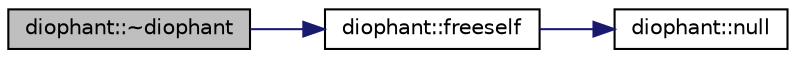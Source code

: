 digraph "diophant::~diophant"
{
  edge [fontname="Helvetica",fontsize="10",labelfontname="Helvetica",labelfontsize="10"];
  node [fontname="Helvetica",fontsize="10",shape=record];
  rankdir="LR";
  Node3 [label="diophant::~diophant",height=0.2,width=0.4,color="black", fillcolor="grey75", style="filled", fontcolor="black"];
  Node3 -> Node4 [color="midnightblue",fontsize="10",style="solid",fontname="Helvetica"];
  Node4 [label="diophant::freeself",height=0.2,width=0.4,color="black", fillcolor="white", style="filled",URL="$d7/d9c/classdiophant.html#a824e8dadc8420254d9e91f54e7e0ff5d"];
  Node4 -> Node5 [color="midnightblue",fontsize="10",style="solid",fontname="Helvetica"];
  Node5 [label="diophant::null",height=0.2,width=0.4,color="black", fillcolor="white", style="filled",URL="$d7/d9c/classdiophant.html#a9437e7af60e3eb88106619e585a0caed"];
}
